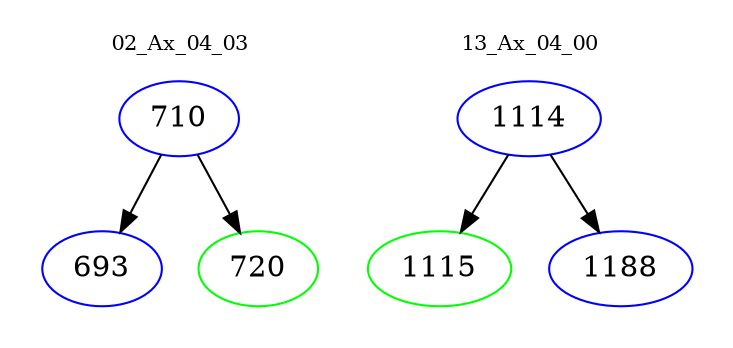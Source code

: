 digraph{
subgraph cluster_0 {
color = white
label = "02_Ax_04_03";
fontsize=10;
T0_710 [label="710", color="blue"]
T0_710 -> T0_693 [color="black"]
T0_693 [label="693", color="blue"]
T0_710 -> T0_720 [color="black"]
T0_720 [label="720", color="green"]
}
subgraph cluster_1 {
color = white
label = "13_Ax_04_00";
fontsize=10;
T1_1114 [label="1114", color="blue"]
T1_1114 -> T1_1115 [color="black"]
T1_1115 [label="1115", color="green"]
T1_1114 -> T1_1188 [color="black"]
T1_1188 [label="1188", color="blue"]
}
}
